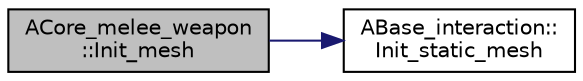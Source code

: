digraph "ACore_melee_weapon::Init_mesh"
{
 // LATEX_PDF_SIZE
  edge [fontname="Helvetica",fontsize="10",labelfontname="Helvetica",labelfontsize="10"];
  node [fontname="Helvetica",fontsize="10",shape=record];
  rankdir="LR";
  Node1 [label="ACore_melee_weapon\l::Init_mesh",height=0.2,width=0.4,color="black", fillcolor="grey75", style="filled", fontcolor="black",tooltip="메쉬 초기화"];
  Node1 -> Node2 [color="midnightblue",fontsize="10",style="solid"];
  Node2 [label="ABase_interaction::\lInit_static_mesh",height=0.2,width=0.4,color="black", fillcolor="white", style="filled",URL="$class_a_base__interaction.html#aeb1fffec40b3b1ed9aa79fb79d78ae2e",tooltip="스태틱 메시 컴포넌트 초기화 (무기,아이템)"];
}
